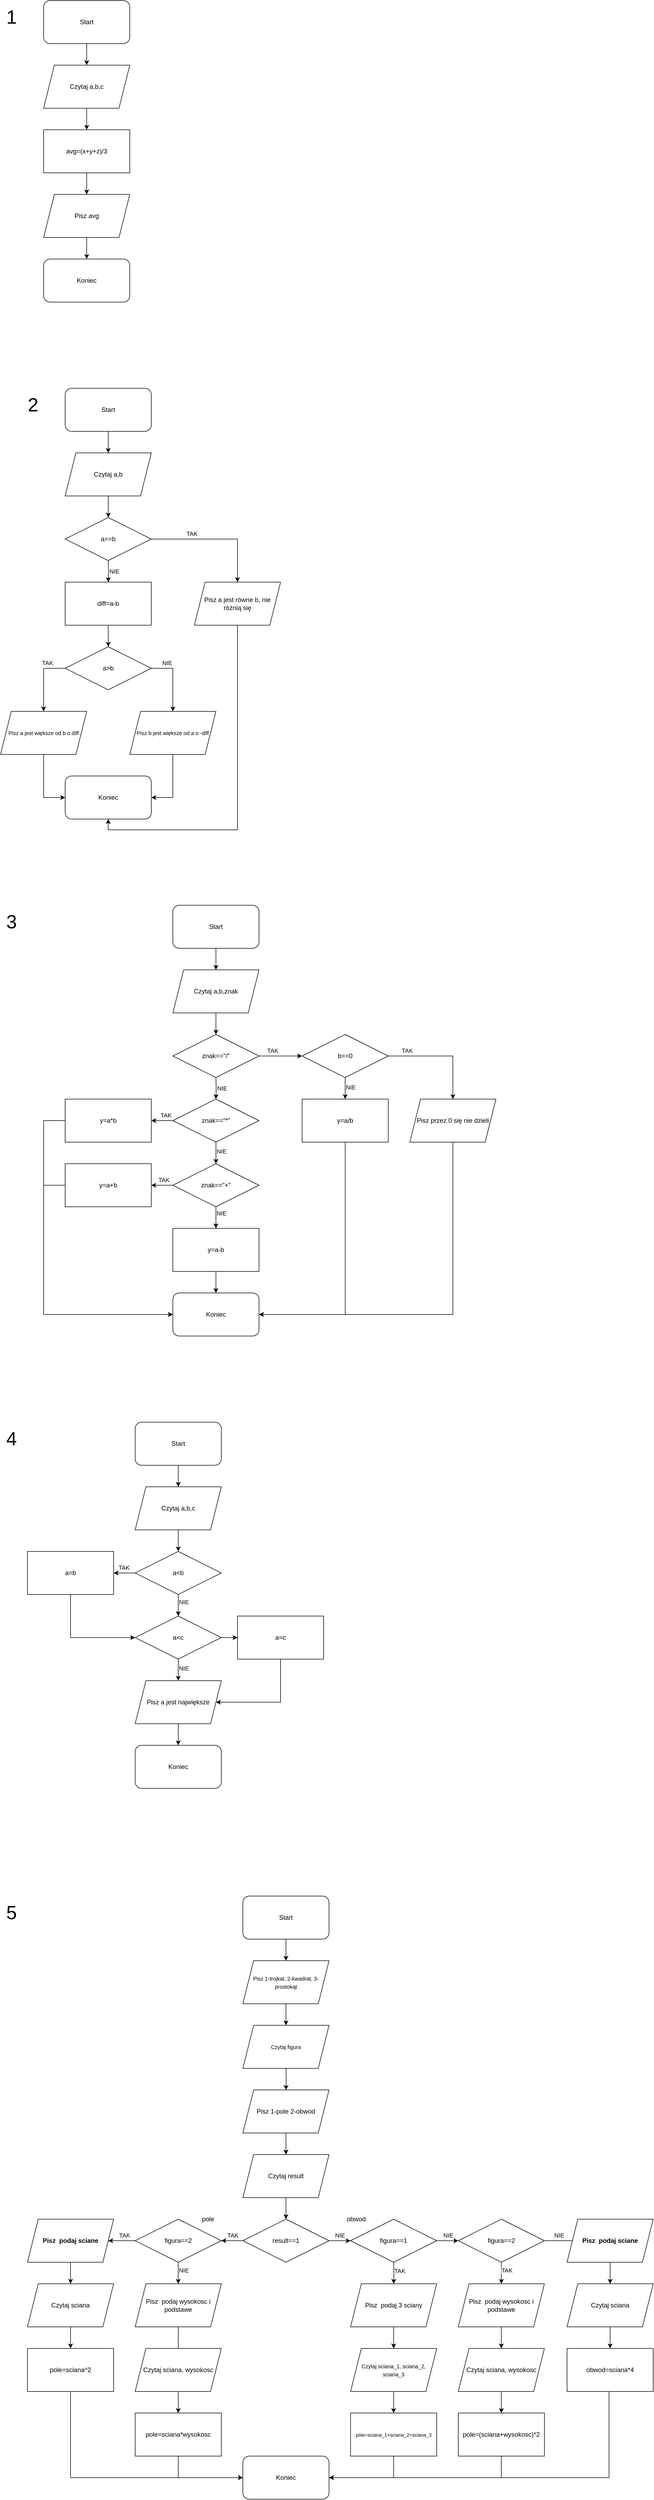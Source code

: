 <mxfile version="24.7.17">
  <diagram name="Strona-1" id="AQNAW5bhHMfmefw_THsC">
    <mxGraphModel dx="1980" dy="1810" grid="1" gridSize="10" guides="1" tooltips="1" connect="1" arrows="1" fold="1" page="1" pageScale="1" pageWidth="827" pageHeight="1169" math="0" shadow="0">
      <root>
        <mxCell id="0" />
        <mxCell id="1" parent="0" />
        <mxCell id="IeFpApgovrac_di0Dkbh-16" style="edgeStyle=orthogonalEdgeStyle;rounded=0;orthogonalLoop=1;jettySize=auto;html=1;entryX=0.5;entryY=0;entryDx=0;entryDy=0;" parent="1" source="IeFpApgovrac_di0Dkbh-9" target="IeFpApgovrac_di0Dkbh-15" edge="1">
          <mxGeometry relative="1" as="geometry" />
        </mxCell>
        <mxCell id="IeFpApgovrac_di0Dkbh-9" value="avg=(x+y+z)/3" style="rounded=0;whiteSpace=wrap;html=1;" parent="1" vertex="1">
          <mxGeometry x="80" y="240" width="160" height="80" as="geometry" />
        </mxCell>
        <mxCell id="IeFpApgovrac_di0Dkbh-13" style="edgeStyle=orthogonalEdgeStyle;rounded=0;orthogonalLoop=1;jettySize=auto;html=1;entryX=0.5;entryY=0;entryDx=0;entryDy=0;" parent="1" source="IeFpApgovrac_di0Dkbh-11" target="IeFpApgovrac_di0Dkbh-12" edge="1">
          <mxGeometry relative="1" as="geometry" />
        </mxCell>
        <mxCell id="IeFpApgovrac_di0Dkbh-11" value="Start" style="rounded=1;whiteSpace=wrap;html=1;" parent="1" vertex="1">
          <mxGeometry x="80" width="160" height="80" as="geometry" />
        </mxCell>
        <mxCell id="IeFpApgovrac_di0Dkbh-14" style="edgeStyle=orthogonalEdgeStyle;rounded=0;orthogonalLoop=1;jettySize=auto;html=1;entryX=0.5;entryY=0;entryDx=0;entryDy=0;" parent="1" source="IeFpApgovrac_di0Dkbh-12" target="IeFpApgovrac_di0Dkbh-9" edge="1">
          <mxGeometry relative="1" as="geometry" />
        </mxCell>
        <mxCell id="IeFpApgovrac_di0Dkbh-12" value="Czytaj a,b,c" style="shape=parallelogram;perimeter=parallelogramPerimeter;whiteSpace=wrap;html=1;fixedSize=1;" parent="1" vertex="1">
          <mxGeometry x="80" y="120" width="160" height="80" as="geometry" />
        </mxCell>
        <mxCell id="IeFpApgovrac_di0Dkbh-18" style="edgeStyle=orthogonalEdgeStyle;rounded=0;orthogonalLoop=1;jettySize=auto;html=1;entryX=0.5;entryY=0;entryDx=0;entryDy=0;" parent="1" source="IeFpApgovrac_di0Dkbh-15" target="IeFpApgovrac_di0Dkbh-17" edge="1">
          <mxGeometry relative="1" as="geometry" />
        </mxCell>
        <mxCell id="IeFpApgovrac_di0Dkbh-15" value="Pisz avg" style="shape=parallelogram;perimeter=parallelogramPerimeter;whiteSpace=wrap;html=1;fixedSize=1;" parent="1" vertex="1">
          <mxGeometry x="80" y="360" width="160" height="80" as="geometry" />
        </mxCell>
        <mxCell id="IeFpApgovrac_di0Dkbh-17" value="Koniec" style="rounded=1;whiteSpace=wrap;html=1;" parent="1" vertex="1">
          <mxGeometry x="80" y="480" width="160" height="80" as="geometry" />
        </mxCell>
        <mxCell id="IeFpApgovrac_di0Dkbh-19" style="edgeStyle=orthogonalEdgeStyle;rounded=0;orthogonalLoop=1;jettySize=auto;html=1;entryX=0.5;entryY=0;entryDx=0;entryDy=0;" parent="1" target="IeFpApgovrac_di0Dkbh-26" edge="1">
          <mxGeometry relative="1" as="geometry">
            <mxPoint x="200" y="1040" as="sourcePoint" />
          </mxGeometry>
        </mxCell>
        <mxCell id="IeFpApgovrac_di0Dkbh-36" value="NIE" style="edgeLabel;html=1;align=center;verticalAlign=middle;resizable=0;points=[];" parent="IeFpApgovrac_di0Dkbh-19" vertex="1" connectable="0">
          <mxGeometry x="-0.043" y="2" relative="1" as="geometry">
            <mxPoint x="8" as="offset" />
          </mxGeometry>
        </mxCell>
        <mxCell id="IeFpApgovrac_di0Dkbh-21" style="edgeStyle=orthogonalEdgeStyle;rounded=0;orthogonalLoop=1;jettySize=auto;html=1;entryX=0.5;entryY=0;entryDx=0;entryDy=0;" parent="1" source="IeFpApgovrac_di0Dkbh-22" target="IeFpApgovrac_di0Dkbh-24" edge="1">
          <mxGeometry relative="1" as="geometry" />
        </mxCell>
        <mxCell id="IeFpApgovrac_di0Dkbh-22" value="Start" style="rounded=1;whiteSpace=wrap;html=1;" parent="1" vertex="1">
          <mxGeometry x="120" y="720" width="160" height="80" as="geometry" />
        </mxCell>
        <mxCell id="IeFpApgovrac_di0Dkbh-23" style="edgeStyle=orthogonalEdgeStyle;rounded=0;orthogonalLoop=1;jettySize=auto;html=1;entryX=0.5;entryY=0;entryDx=0;entryDy=0;" parent="1" source="IeFpApgovrac_di0Dkbh-24" edge="1">
          <mxGeometry relative="1" as="geometry">
            <mxPoint x="200" y="960" as="targetPoint" />
          </mxGeometry>
        </mxCell>
        <mxCell id="IeFpApgovrac_di0Dkbh-24" value="Czytaj a,b" style="shape=parallelogram;perimeter=parallelogramPerimeter;whiteSpace=wrap;html=1;fixedSize=1;" parent="1" vertex="1">
          <mxGeometry x="120" y="840" width="160" height="80" as="geometry" />
        </mxCell>
        <mxCell id="IeFpApgovrac_di0Dkbh-39" style="edgeStyle=orthogonalEdgeStyle;rounded=0;orthogonalLoop=1;jettySize=auto;html=1;entryX=0.5;entryY=0;entryDx=0;entryDy=0;" parent="1" source="IeFpApgovrac_di0Dkbh-26" target="IeFpApgovrac_di0Dkbh-38" edge="1">
          <mxGeometry relative="1" as="geometry" />
        </mxCell>
        <mxCell id="IeFpApgovrac_di0Dkbh-26" value="diff=a-b" style="rounded=0;whiteSpace=wrap;html=1;" parent="1" vertex="1">
          <mxGeometry x="120" y="1080" width="160" height="80" as="geometry" />
        </mxCell>
        <mxCell id="IeFpApgovrac_di0Dkbh-27" value="Koniec" style="rounded=1;whiteSpace=wrap;html=1;" parent="1" vertex="1">
          <mxGeometry x="120" y="1440" width="160" height="80" as="geometry" />
        </mxCell>
        <mxCell id="IeFpApgovrac_di0Dkbh-32" style="edgeStyle=orthogonalEdgeStyle;rounded=0;orthogonalLoop=1;jettySize=auto;html=1;entryX=0.5;entryY=0;entryDx=0;entryDy=0;" parent="1" source="IeFpApgovrac_di0Dkbh-30" target="IeFpApgovrac_di0Dkbh-31" edge="1">
          <mxGeometry relative="1" as="geometry" />
        </mxCell>
        <mxCell id="IeFpApgovrac_di0Dkbh-33" value="TAK" style="edgeLabel;html=1;align=center;verticalAlign=middle;resizable=0;points=[];" parent="IeFpApgovrac_di0Dkbh-32" vertex="1" connectable="0">
          <mxGeometry x="-0.375" y="-2" relative="1" as="geometry">
            <mxPoint y="-12" as="offset" />
          </mxGeometry>
        </mxCell>
        <mxCell id="IeFpApgovrac_di0Dkbh-30" value="a==b" style="rhombus;whiteSpace=wrap;html=1;" parent="1" vertex="1">
          <mxGeometry x="120" y="960" width="160" height="80" as="geometry" />
        </mxCell>
        <mxCell id="IeFpApgovrac_di0Dkbh-73" style="edgeStyle=orthogonalEdgeStyle;rounded=0;orthogonalLoop=1;jettySize=auto;html=1;entryX=0.5;entryY=1;entryDx=0;entryDy=0;" parent="1" source="IeFpApgovrac_di0Dkbh-31" target="IeFpApgovrac_di0Dkbh-27" edge="1">
          <mxGeometry relative="1" as="geometry">
            <Array as="points">
              <mxPoint x="440" y="1540" />
              <mxPoint x="200" y="1540" />
            </Array>
          </mxGeometry>
        </mxCell>
        <mxCell id="IeFpApgovrac_di0Dkbh-31" value="Pisz a jest równe b, nie różnią się" style="shape=parallelogram;perimeter=parallelogramPerimeter;whiteSpace=wrap;html=1;fixedSize=1;" parent="1" vertex="1">
          <mxGeometry x="360" y="1080" width="160" height="80" as="geometry" />
        </mxCell>
        <mxCell id="IeFpApgovrac_di0Dkbh-42" style="edgeStyle=orthogonalEdgeStyle;rounded=0;orthogonalLoop=1;jettySize=auto;html=1;entryX=0.5;entryY=0;entryDx=0;entryDy=0;" parent="1" source="IeFpApgovrac_di0Dkbh-38" target="IeFpApgovrac_di0Dkbh-40" edge="1">
          <mxGeometry relative="1" as="geometry">
            <Array as="points">
              <mxPoint x="80" y="1240" />
            </Array>
          </mxGeometry>
        </mxCell>
        <mxCell id="IeFpApgovrac_di0Dkbh-44" value="TAK" style="edgeLabel;html=1;align=center;verticalAlign=middle;resizable=0;points=[];" parent="IeFpApgovrac_di0Dkbh-42" vertex="1" connectable="0">
          <mxGeometry x="-0.436" y="4" relative="1" as="geometry">
            <mxPoint x="1" y="-14" as="offset" />
          </mxGeometry>
        </mxCell>
        <mxCell id="IeFpApgovrac_di0Dkbh-43" style="edgeStyle=orthogonalEdgeStyle;rounded=0;orthogonalLoop=1;jettySize=auto;html=1;entryX=0.5;entryY=0;entryDx=0;entryDy=0;" parent="1" source="IeFpApgovrac_di0Dkbh-38" target="IeFpApgovrac_di0Dkbh-41" edge="1">
          <mxGeometry relative="1" as="geometry">
            <Array as="points">
              <mxPoint x="320" y="1240" />
            </Array>
          </mxGeometry>
        </mxCell>
        <mxCell id="IeFpApgovrac_di0Dkbh-45" value="NIE" style="edgeLabel;html=1;align=center;verticalAlign=middle;resizable=0;points=[];" parent="IeFpApgovrac_di0Dkbh-43" vertex="1" connectable="0">
          <mxGeometry x="-0.797" relative="1" as="geometry">
            <mxPoint x="17" y="-10" as="offset" />
          </mxGeometry>
        </mxCell>
        <mxCell id="IeFpApgovrac_di0Dkbh-38" value="a&amp;gt;b" style="rhombus;whiteSpace=wrap;html=1;" parent="1" vertex="1">
          <mxGeometry x="120" y="1200" width="160" height="80" as="geometry" />
        </mxCell>
        <mxCell id="IeFpApgovrac_di0Dkbh-46" style="edgeStyle=orthogonalEdgeStyle;rounded=0;orthogonalLoop=1;jettySize=auto;html=1;entryX=0;entryY=0.5;entryDx=0;entryDy=0;" parent="1" source="IeFpApgovrac_di0Dkbh-40" target="IeFpApgovrac_di0Dkbh-27" edge="1">
          <mxGeometry relative="1" as="geometry" />
        </mxCell>
        <mxCell id="IeFpApgovrac_di0Dkbh-40" value="&lt;p style=&quot;line-height: 120%; font-size: 10px;&quot;&gt;Pisz a jest większe&lt;span style=&quot;background-color: initial;&quot;&gt;&amp;nbsp;od b o diff&lt;/span&gt;&lt;/p&gt;" style="shape=parallelogram;perimeter=parallelogramPerimeter;whiteSpace=wrap;html=1;fixedSize=1;" parent="1" vertex="1">
          <mxGeometry y="1320" width="160" height="80" as="geometry" />
        </mxCell>
        <mxCell id="IeFpApgovrac_di0Dkbh-47" style="edgeStyle=orthogonalEdgeStyle;rounded=0;orthogonalLoop=1;jettySize=auto;html=1;entryX=1;entryY=0.5;entryDx=0;entryDy=0;" parent="1" source="IeFpApgovrac_di0Dkbh-41" target="IeFpApgovrac_di0Dkbh-27" edge="1">
          <mxGeometry relative="1" as="geometry" />
        </mxCell>
        <mxCell id="IeFpApgovrac_di0Dkbh-41" value="&lt;font style=&quot;font-size: 10px;&quot;&gt;Pisz b jest większe&lt;span style=&quot;background-color: initial;&quot;&gt;&amp;nbsp;od a o -diff&lt;/span&gt;&lt;/font&gt;" style="shape=parallelogram;perimeter=parallelogramPerimeter;whiteSpace=wrap;html=1;fixedSize=1;" parent="1" vertex="1">
          <mxGeometry x="240" y="1320" width="160" height="80" as="geometry" />
        </mxCell>
        <mxCell id="IeFpApgovrac_di0Dkbh-48" value="&lt;font style=&quot;font-size: 35px;&quot;&gt;1&lt;/font&gt;" style="text;html=1;align=center;verticalAlign=middle;resizable=0;points=[];autosize=1;strokeColor=none;fillColor=none;" parent="1" vertex="1">
          <mxGeometry width="40" height="60" as="geometry" />
        </mxCell>
        <mxCell id="IeFpApgovrac_di0Dkbh-49" value="&lt;font style=&quot;font-size: 35px;&quot;&gt;2&lt;/font&gt;" style="text;html=1;align=center;verticalAlign=middle;resizable=0;points=[];autosize=1;strokeColor=none;fillColor=none;" parent="1" vertex="1">
          <mxGeometry x="40" y="720" width="40" height="60" as="geometry" />
        </mxCell>
        <mxCell id="IeFpApgovrac_di0Dkbh-50" style="edgeStyle=orthogonalEdgeStyle;rounded=0;orthogonalLoop=1;jettySize=auto;html=1;entryX=0.5;entryY=0;entryDx=0;entryDy=0;" parent="1" edge="1">
          <mxGeometry relative="1" as="geometry">
            <mxPoint x="400" y="2000" as="sourcePoint" />
            <mxPoint x="400" y="2040" as="targetPoint" />
          </mxGeometry>
        </mxCell>
        <mxCell id="IeFpApgovrac_di0Dkbh-51" value="NIE" style="edgeLabel;html=1;align=center;verticalAlign=middle;resizable=0;points=[];" parent="IeFpApgovrac_di0Dkbh-50" vertex="1" connectable="0">
          <mxGeometry x="-0.043" y="2" relative="1" as="geometry">
            <mxPoint x="8" as="offset" />
          </mxGeometry>
        </mxCell>
        <mxCell id="IeFpApgovrac_di0Dkbh-52" style="edgeStyle=orthogonalEdgeStyle;rounded=0;orthogonalLoop=1;jettySize=auto;html=1;entryX=0.5;entryY=0;entryDx=0;entryDy=0;" parent="1" source="IeFpApgovrac_di0Dkbh-53" target="IeFpApgovrac_di0Dkbh-55" edge="1">
          <mxGeometry relative="1" as="geometry" />
        </mxCell>
        <mxCell id="IeFpApgovrac_di0Dkbh-53" value="Start" style="rounded=1;whiteSpace=wrap;html=1;" parent="1" vertex="1">
          <mxGeometry x="320" y="1680" width="160" height="80" as="geometry" />
        </mxCell>
        <mxCell id="IeFpApgovrac_di0Dkbh-54" style="edgeStyle=orthogonalEdgeStyle;rounded=0;orthogonalLoop=1;jettySize=auto;html=1;entryX=0.5;entryY=0;entryDx=0;entryDy=0;" parent="1" source="IeFpApgovrac_di0Dkbh-55" edge="1">
          <mxGeometry relative="1" as="geometry">
            <mxPoint x="400" y="1920" as="targetPoint" />
          </mxGeometry>
        </mxCell>
        <mxCell id="IeFpApgovrac_di0Dkbh-55" value="Czytaj a,b,znak" style="shape=parallelogram;perimeter=parallelogramPerimeter;whiteSpace=wrap;html=1;fixedSize=1;" parent="1" vertex="1">
          <mxGeometry x="320" y="1800" width="160" height="80" as="geometry" />
        </mxCell>
        <mxCell id="IeFpApgovrac_di0Dkbh-59" style="edgeStyle=orthogonalEdgeStyle;rounded=0;orthogonalLoop=1;jettySize=auto;html=1;entryX=0;entryY=0.5;entryDx=0;entryDy=0;" parent="1" source="IeFpApgovrac_di0Dkbh-61" target="IeFpApgovrac_di0Dkbh-62" edge="1">
          <mxGeometry relative="1" as="geometry">
            <Array as="points">
              <mxPoint x="530" y="1960" />
              <mxPoint x="530" y="1960" />
            </Array>
          </mxGeometry>
        </mxCell>
        <mxCell id="IeFpApgovrac_di0Dkbh-60" value="TAK" style="edgeLabel;html=1;align=center;verticalAlign=middle;resizable=0;points=[];" parent="IeFpApgovrac_di0Dkbh-59" vertex="1" connectable="0">
          <mxGeometry x="-0.375" y="-2" relative="1" as="geometry">
            <mxPoint y="-12" as="offset" />
          </mxGeometry>
        </mxCell>
        <mxCell id="IeFpApgovrac_di0Dkbh-61" value="znak==&quot;/&quot;" style="rhombus;whiteSpace=wrap;html=1;" parent="1" vertex="1">
          <mxGeometry x="320" y="1920" width="160" height="80" as="geometry" />
        </mxCell>
        <mxCell id="IeFpApgovrac_di0Dkbh-75" style="edgeStyle=orthogonalEdgeStyle;rounded=0;orthogonalLoop=1;jettySize=auto;html=1;entryX=0.5;entryY=0;entryDx=0;entryDy=0;" parent="1" source="IeFpApgovrac_di0Dkbh-62" target="IeFpApgovrac_di0Dkbh-74" edge="1">
          <mxGeometry relative="1" as="geometry" />
        </mxCell>
        <mxCell id="IeFpApgovrac_di0Dkbh-76" value="NIE" style="edgeLabel;html=1;align=center;verticalAlign=middle;resizable=0;points=[];" parent="IeFpApgovrac_di0Dkbh-75" vertex="1" connectable="0">
          <mxGeometry x="-0.104" y="1" relative="1" as="geometry">
            <mxPoint x="9" as="offset" />
          </mxGeometry>
        </mxCell>
        <mxCell id="IeFpApgovrac_di0Dkbh-78" style="edgeStyle=orthogonalEdgeStyle;rounded=0;orthogonalLoop=1;jettySize=auto;html=1;entryX=0.5;entryY=0;entryDx=0;entryDy=0;" parent="1" source="IeFpApgovrac_di0Dkbh-62" target="IeFpApgovrac_di0Dkbh-77" edge="1">
          <mxGeometry relative="1" as="geometry" />
        </mxCell>
        <mxCell id="IeFpApgovrac_di0Dkbh-79" value="TAK" style="edgeLabel;html=1;align=center;verticalAlign=middle;resizable=0;points=[];" parent="IeFpApgovrac_di0Dkbh-78" vertex="1" connectable="0">
          <mxGeometry x="-0.649" relative="1" as="geometry">
            <mxPoint y="-10" as="offset" />
          </mxGeometry>
        </mxCell>
        <mxCell id="IeFpApgovrac_di0Dkbh-62" value="b==0" style="rhombus;whiteSpace=wrap;html=1;" parent="1" vertex="1">
          <mxGeometry x="560" y="1920" width="160" height="80" as="geometry" />
        </mxCell>
        <mxCell id="IeFpApgovrac_di0Dkbh-72" value="&lt;font style=&quot;font-size: 35px;&quot;&gt;3&lt;/font&gt;" style="text;html=1;align=center;verticalAlign=middle;resizable=0;points=[];autosize=1;strokeColor=none;fillColor=none;" parent="1" vertex="1">
          <mxGeometry y="1680" width="40" height="60" as="geometry" />
        </mxCell>
        <mxCell id="IeFpApgovrac_di0Dkbh-97" style="edgeStyle=orthogonalEdgeStyle;rounded=0;orthogonalLoop=1;jettySize=auto;html=1;entryX=1;entryY=0.5;entryDx=0;entryDy=0;" parent="1" source="IeFpApgovrac_di0Dkbh-74" target="IeFpApgovrac_di0Dkbh-95" edge="1">
          <mxGeometry relative="1" as="geometry">
            <Array as="points">
              <mxPoint x="640" y="2440" />
            </Array>
          </mxGeometry>
        </mxCell>
        <mxCell id="IeFpApgovrac_di0Dkbh-74" value="y=a/b" style="rounded=0;whiteSpace=wrap;html=1;" parent="1" vertex="1">
          <mxGeometry x="560" y="2040" width="160" height="80" as="geometry" />
        </mxCell>
        <mxCell id="IeFpApgovrac_di0Dkbh-98" style="edgeStyle=orthogonalEdgeStyle;rounded=0;orthogonalLoop=1;jettySize=auto;html=1;entryX=1;entryY=0.5;entryDx=0;entryDy=0;" parent="1" source="IeFpApgovrac_di0Dkbh-77" target="IeFpApgovrac_di0Dkbh-95" edge="1">
          <mxGeometry relative="1" as="geometry">
            <Array as="points">
              <mxPoint x="840" y="2440" />
            </Array>
          </mxGeometry>
        </mxCell>
        <mxCell id="IeFpApgovrac_di0Dkbh-77" value="Pisz przez 0 się nie dzieli" style="shape=parallelogram;perimeter=parallelogramPerimeter;whiteSpace=wrap;html=1;fixedSize=1;" parent="1" vertex="1">
          <mxGeometry x="760" y="2040" width="160" height="80" as="geometry" />
        </mxCell>
        <mxCell id="IeFpApgovrac_di0Dkbh-84" style="edgeStyle=orthogonalEdgeStyle;rounded=0;orthogonalLoop=1;jettySize=auto;html=1;entryX=1;entryY=0.5;entryDx=0;entryDy=0;" parent="1" source="IeFpApgovrac_di0Dkbh-82" target="IeFpApgovrac_di0Dkbh-83" edge="1">
          <mxGeometry relative="1" as="geometry" />
        </mxCell>
        <mxCell id="IeFpApgovrac_di0Dkbh-85" value="TAK" style="edgeLabel;html=1;align=center;verticalAlign=middle;resizable=0;points=[];" parent="IeFpApgovrac_di0Dkbh-84" vertex="1" connectable="0">
          <mxGeometry x="-0.35" y="-1" relative="1" as="geometry">
            <mxPoint y="-9" as="offset" />
          </mxGeometry>
        </mxCell>
        <mxCell id="IeFpApgovrac_di0Dkbh-89" style="edgeStyle=orthogonalEdgeStyle;rounded=0;orthogonalLoop=1;jettySize=auto;html=1;entryX=0.5;entryY=0;entryDx=0;entryDy=0;" parent="1" source="IeFpApgovrac_di0Dkbh-82" target="IeFpApgovrac_di0Dkbh-86" edge="1">
          <mxGeometry relative="1" as="geometry" />
        </mxCell>
        <mxCell id="IeFpApgovrac_di0Dkbh-90" value="NIE" style="edgeLabel;html=1;align=center;verticalAlign=middle;resizable=0;points=[];" parent="IeFpApgovrac_di0Dkbh-89" vertex="1" connectable="0">
          <mxGeometry x="-0.183" relative="1" as="geometry">
            <mxPoint x="10" as="offset" />
          </mxGeometry>
        </mxCell>
        <mxCell id="IeFpApgovrac_di0Dkbh-82" value="znak==&quot;*&quot;" style="rhombus;whiteSpace=wrap;html=1;" parent="1" vertex="1">
          <mxGeometry x="320" y="2040" width="160" height="80" as="geometry" />
        </mxCell>
        <mxCell id="IeFpApgovrac_di0Dkbh-99" style="edgeStyle=orthogonalEdgeStyle;rounded=0;orthogonalLoop=1;jettySize=auto;html=1;entryX=0;entryY=0.5;entryDx=0;entryDy=0;" parent="1" source="IeFpApgovrac_di0Dkbh-83" target="IeFpApgovrac_di0Dkbh-95" edge="1">
          <mxGeometry relative="1" as="geometry">
            <Array as="points">
              <mxPoint x="80" y="2080" />
              <mxPoint x="80" y="2440" />
            </Array>
          </mxGeometry>
        </mxCell>
        <mxCell id="IeFpApgovrac_di0Dkbh-83" value="y=a*b" style="rounded=0;whiteSpace=wrap;html=1;" parent="1" vertex="1">
          <mxGeometry x="120" y="2040" width="160" height="80" as="geometry" />
        </mxCell>
        <mxCell id="IeFpApgovrac_di0Dkbh-88" style="edgeStyle=orthogonalEdgeStyle;rounded=0;orthogonalLoop=1;jettySize=auto;html=1;entryX=1;entryY=0.5;entryDx=0;entryDy=0;" parent="1" source="IeFpApgovrac_di0Dkbh-86" target="IeFpApgovrac_di0Dkbh-87" edge="1">
          <mxGeometry relative="1" as="geometry" />
        </mxCell>
        <mxCell id="IeFpApgovrac_di0Dkbh-91" value="TAK" style="edgeLabel;html=1;align=center;verticalAlign=middle;resizable=0;points=[];" parent="IeFpApgovrac_di0Dkbh-88" vertex="1" connectable="0">
          <mxGeometry x="-0.15" relative="1" as="geometry">
            <mxPoint y="-10" as="offset" />
          </mxGeometry>
        </mxCell>
        <mxCell id="IeFpApgovrac_di0Dkbh-93" style="edgeStyle=orthogonalEdgeStyle;rounded=0;orthogonalLoop=1;jettySize=auto;html=1;entryX=0.5;entryY=0;entryDx=0;entryDy=0;" parent="1" source="IeFpApgovrac_di0Dkbh-86" target="IeFpApgovrac_di0Dkbh-92" edge="1">
          <mxGeometry relative="1" as="geometry" />
        </mxCell>
        <mxCell id="IeFpApgovrac_di0Dkbh-94" value="NIE" style="edgeLabel;html=1;align=center;verticalAlign=middle;resizable=0;points=[];" parent="IeFpApgovrac_di0Dkbh-93" vertex="1" connectable="0">
          <mxGeometry x="-0.425" y="2" relative="1" as="geometry">
            <mxPoint x="8" as="offset" />
          </mxGeometry>
        </mxCell>
        <mxCell id="IeFpApgovrac_di0Dkbh-86" value="znak==&quot;+&quot;" style="rhombus;whiteSpace=wrap;html=1;" parent="1" vertex="1">
          <mxGeometry x="320" y="2160" width="160" height="80" as="geometry" />
        </mxCell>
        <mxCell id="IeFpApgovrac_di0Dkbh-100" style="edgeStyle=orthogonalEdgeStyle;rounded=0;orthogonalLoop=1;jettySize=auto;html=1;entryX=0;entryY=0.5;entryDx=0;entryDy=0;" parent="1" source="IeFpApgovrac_di0Dkbh-87" target="IeFpApgovrac_di0Dkbh-95" edge="1">
          <mxGeometry relative="1" as="geometry">
            <Array as="points">
              <mxPoint x="80" y="2200" />
              <mxPoint x="80" y="2440" />
            </Array>
          </mxGeometry>
        </mxCell>
        <mxCell id="IeFpApgovrac_di0Dkbh-87" value="y=a+b" style="rounded=0;whiteSpace=wrap;html=1;" parent="1" vertex="1">
          <mxGeometry x="120" y="2160" width="160" height="80" as="geometry" />
        </mxCell>
        <mxCell id="IeFpApgovrac_di0Dkbh-96" style="edgeStyle=orthogonalEdgeStyle;rounded=0;orthogonalLoop=1;jettySize=auto;html=1;entryX=0.5;entryY=0;entryDx=0;entryDy=0;" parent="1" source="IeFpApgovrac_di0Dkbh-92" target="IeFpApgovrac_di0Dkbh-95" edge="1">
          <mxGeometry relative="1" as="geometry" />
        </mxCell>
        <mxCell id="IeFpApgovrac_di0Dkbh-92" value="y=a-b" style="rounded=0;whiteSpace=wrap;html=1;" parent="1" vertex="1">
          <mxGeometry x="320" y="2280" width="160" height="80" as="geometry" />
        </mxCell>
        <mxCell id="IeFpApgovrac_di0Dkbh-95" value="Koniec" style="rounded=1;whiteSpace=wrap;html=1;" parent="1" vertex="1">
          <mxGeometry x="320" y="2400" width="160" height="80" as="geometry" />
        </mxCell>
        <mxCell id="uAbcX0RAFvLa20xIPd6z-4" style="edgeStyle=orthogonalEdgeStyle;rounded=0;orthogonalLoop=1;jettySize=auto;html=1;entryX=0.5;entryY=0;entryDx=0;entryDy=0;" edge="1" parent="1" source="uAbcX0RAFvLa20xIPd6z-5" target="uAbcX0RAFvLa20xIPd6z-7">
          <mxGeometry relative="1" as="geometry" />
        </mxCell>
        <mxCell id="uAbcX0RAFvLa20xIPd6z-5" value="Start" style="rounded=1;whiteSpace=wrap;html=1;" vertex="1" parent="1">
          <mxGeometry x="250" y="2640" width="160" height="80" as="geometry" />
        </mxCell>
        <mxCell id="uAbcX0RAFvLa20xIPd6z-6" style="edgeStyle=orthogonalEdgeStyle;rounded=0;orthogonalLoop=1;jettySize=auto;html=1;entryX=0.5;entryY=0;entryDx=0;entryDy=0;" edge="1" parent="1" source="uAbcX0RAFvLa20xIPd6z-7">
          <mxGeometry relative="1" as="geometry">
            <mxPoint x="330" y="2880" as="targetPoint" />
          </mxGeometry>
        </mxCell>
        <mxCell id="uAbcX0RAFvLa20xIPd6z-7" value="Czytaj a,b,c" style="shape=parallelogram;perimeter=parallelogramPerimeter;whiteSpace=wrap;html=1;fixedSize=1;" vertex="1" parent="1">
          <mxGeometry x="250" y="2760" width="160" height="80" as="geometry" />
        </mxCell>
        <mxCell id="uAbcX0RAFvLa20xIPd6z-41" style="edgeStyle=orthogonalEdgeStyle;rounded=0;orthogonalLoop=1;jettySize=auto;html=1;" edge="1" parent="1" source="uAbcX0RAFvLa20xIPd6z-10" target="uAbcX0RAFvLa20xIPd6z-38">
          <mxGeometry relative="1" as="geometry">
            <Array as="points">
              <mxPoint x="170" y="2920" />
            </Array>
          </mxGeometry>
        </mxCell>
        <mxCell id="uAbcX0RAFvLa20xIPd6z-42" value="TAK" style="edgeLabel;html=1;align=center;verticalAlign=middle;resizable=0;points=[];" vertex="1" connectable="0" parent="uAbcX0RAFvLa20xIPd6z-41">
          <mxGeometry x="0.042" y="-2" relative="1" as="geometry">
            <mxPoint y="-8" as="offset" />
          </mxGeometry>
        </mxCell>
        <mxCell id="uAbcX0RAFvLa20xIPd6z-43" style="edgeStyle=orthogonalEdgeStyle;rounded=0;orthogonalLoop=1;jettySize=auto;html=1;entryX=0.5;entryY=0;entryDx=0;entryDy=0;" edge="1" parent="1" source="uAbcX0RAFvLa20xIPd6z-10" target="uAbcX0RAFvLa20xIPd6z-25">
          <mxGeometry relative="1" as="geometry" />
        </mxCell>
        <mxCell id="uAbcX0RAFvLa20xIPd6z-44" value="NIE" style="edgeLabel;html=1;align=center;verticalAlign=middle;resizable=0;points=[];" vertex="1" connectable="0" parent="uAbcX0RAFvLa20xIPd6z-43">
          <mxGeometry x="-0.294" relative="1" as="geometry">
            <mxPoint x="10" as="offset" />
          </mxGeometry>
        </mxCell>
        <mxCell id="uAbcX0RAFvLa20xIPd6z-10" value="a&amp;lt;b" style="rhombus;whiteSpace=wrap;html=1;" vertex="1" parent="1">
          <mxGeometry x="250" y="2880" width="160" height="80" as="geometry" />
        </mxCell>
        <mxCell id="uAbcX0RAFvLa20xIPd6z-16" value="&lt;font style=&quot;font-size: 35px;&quot;&gt;4&lt;/font&gt;" style="text;html=1;align=center;verticalAlign=middle;resizable=0;points=[];autosize=1;strokeColor=none;fillColor=none;" vertex="1" parent="1">
          <mxGeometry y="2640" width="40" height="60" as="geometry" />
        </mxCell>
        <mxCell id="uAbcX0RAFvLa20xIPd6z-23" style="edgeStyle=orthogonalEdgeStyle;rounded=0;orthogonalLoop=1;jettySize=auto;html=1;entryX=0.5;entryY=0;entryDx=0;entryDy=0;" edge="1" parent="1" source="uAbcX0RAFvLa20xIPd6z-25">
          <mxGeometry relative="1" as="geometry">
            <mxPoint x="330" y="3120" as="targetPoint" />
          </mxGeometry>
        </mxCell>
        <mxCell id="uAbcX0RAFvLa20xIPd6z-24" value="NIE" style="edgeLabel;html=1;align=center;verticalAlign=middle;resizable=0;points=[];" vertex="1" connectable="0" parent="uAbcX0RAFvLa20xIPd6z-23">
          <mxGeometry x="-0.183" relative="1" as="geometry">
            <mxPoint x="10" as="offset" />
          </mxGeometry>
        </mxCell>
        <mxCell id="uAbcX0RAFvLa20xIPd6z-48" style="edgeStyle=orthogonalEdgeStyle;rounded=0;orthogonalLoop=1;jettySize=auto;html=1;" edge="1" parent="1" source="uAbcX0RAFvLa20xIPd6z-25" target="uAbcX0RAFvLa20xIPd6z-47">
          <mxGeometry relative="1" as="geometry" />
        </mxCell>
        <mxCell id="uAbcX0RAFvLa20xIPd6z-25" value="a&amp;lt;c" style="rhombus;whiteSpace=wrap;html=1;" vertex="1" parent="1">
          <mxGeometry x="250" y="3000" width="160" height="80" as="geometry" />
        </mxCell>
        <mxCell id="uAbcX0RAFvLa20xIPd6z-37" value="Koniec" style="rounded=1;whiteSpace=wrap;html=1;" vertex="1" parent="1">
          <mxGeometry x="250" y="3240" width="160" height="80" as="geometry" />
        </mxCell>
        <mxCell id="uAbcX0RAFvLa20xIPd6z-46" style="edgeStyle=orthogonalEdgeStyle;rounded=0;orthogonalLoop=1;jettySize=auto;html=1;entryX=0;entryY=0.5;entryDx=0;entryDy=0;" edge="1" parent="1" source="uAbcX0RAFvLa20xIPd6z-38" target="uAbcX0RAFvLa20xIPd6z-25">
          <mxGeometry relative="1" as="geometry">
            <Array as="points">
              <mxPoint x="130" y="3040" />
            </Array>
          </mxGeometry>
        </mxCell>
        <mxCell id="uAbcX0RAFvLa20xIPd6z-38" value="a=b" style="rounded=0;whiteSpace=wrap;html=1;" vertex="1" parent="1">
          <mxGeometry x="50" y="2880" width="160" height="80" as="geometry" />
        </mxCell>
        <mxCell id="uAbcX0RAFvLa20xIPd6z-51" style="edgeStyle=orthogonalEdgeStyle;rounded=0;orthogonalLoop=1;jettySize=auto;html=1;entryX=1;entryY=0.5;entryDx=0;entryDy=0;" edge="1" parent="1" source="uAbcX0RAFvLa20xIPd6z-47" target="uAbcX0RAFvLa20xIPd6z-49">
          <mxGeometry relative="1" as="geometry">
            <Array as="points">
              <mxPoint x="520" y="3160" />
            </Array>
          </mxGeometry>
        </mxCell>
        <mxCell id="uAbcX0RAFvLa20xIPd6z-47" value="a=c" style="rounded=0;whiteSpace=wrap;html=1;" vertex="1" parent="1">
          <mxGeometry x="440" y="3000" width="160" height="80" as="geometry" />
        </mxCell>
        <mxCell id="uAbcX0RAFvLa20xIPd6z-50" style="edgeStyle=orthogonalEdgeStyle;rounded=0;orthogonalLoop=1;jettySize=auto;html=1;entryX=0.5;entryY=0;entryDx=0;entryDy=0;" edge="1" parent="1" source="uAbcX0RAFvLa20xIPd6z-49" target="uAbcX0RAFvLa20xIPd6z-37">
          <mxGeometry relative="1" as="geometry" />
        </mxCell>
        <mxCell id="uAbcX0RAFvLa20xIPd6z-49" value="Pisz a jest największe" style="shape=parallelogram;perimeter=parallelogramPerimeter;whiteSpace=wrap;html=1;fixedSize=1;" vertex="1" parent="1">
          <mxGeometry x="250" y="3120" width="160" height="80" as="geometry" />
        </mxCell>
        <mxCell id="uAbcX0RAFvLa20xIPd6z-52" style="edgeStyle=orthogonalEdgeStyle;rounded=0;orthogonalLoop=1;jettySize=auto;html=1;entryX=0.5;entryY=0;entryDx=0;entryDy=0;" edge="1" parent="1" source="uAbcX0RAFvLa20xIPd6z-53" target="uAbcX0RAFvLa20xIPd6z-55">
          <mxGeometry relative="1" as="geometry" />
        </mxCell>
        <mxCell id="uAbcX0RAFvLa20xIPd6z-53" value="Start" style="rounded=1;whiteSpace=wrap;html=1;" vertex="1" parent="1">
          <mxGeometry x="450" y="3520" width="160" height="80" as="geometry" />
        </mxCell>
        <mxCell id="uAbcX0RAFvLa20xIPd6z-54" style="edgeStyle=orthogonalEdgeStyle;rounded=0;orthogonalLoop=1;jettySize=auto;html=1;entryX=0.5;entryY=0;entryDx=0;entryDy=0;" edge="1" parent="1" source="uAbcX0RAFvLa20xIPd6z-55">
          <mxGeometry relative="1" as="geometry">
            <mxPoint x="530" y="3760" as="targetPoint" />
          </mxGeometry>
        </mxCell>
        <mxCell id="uAbcX0RAFvLa20xIPd6z-55" value="&lt;font style=&quot;font-size: 10px;&quot;&gt;Pisz 1-trojkat, 2-kwadrat, 3-prostokąt&lt;br&gt;&lt;/font&gt;" style="shape=parallelogram;perimeter=parallelogramPerimeter;whiteSpace=wrap;html=1;fixedSize=1;" vertex="1" parent="1">
          <mxGeometry x="450" y="3640" width="160" height="80" as="geometry" />
        </mxCell>
        <mxCell id="uAbcX0RAFvLa20xIPd6z-61" value="&lt;font style=&quot;font-size: 35px;&quot;&gt;5&lt;/font&gt;" style="text;html=1;align=center;verticalAlign=middle;resizable=0;points=[];autosize=1;strokeColor=none;fillColor=none;" vertex="1" parent="1">
          <mxGeometry y="3520" width="40" height="60" as="geometry" />
        </mxCell>
        <mxCell id="uAbcX0RAFvLa20xIPd6z-66" value="Koniec" style="rounded=1;whiteSpace=wrap;html=1;" vertex="1" parent="1">
          <mxGeometry x="450" y="4560" width="160" height="80" as="geometry" />
        </mxCell>
        <mxCell id="uAbcX0RAFvLa20xIPd6z-73" value="&lt;font style=&quot;font-size: 10px;&quot;&gt;Czytaj figura&lt;/font&gt;" style="shape=parallelogram;perimeter=parallelogramPerimeter;whiteSpace=wrap;html=1;fixedSize=1;" vertex="1" parent="1">
          <mxGeometry x="450" y="3760" width="160" height="80" as="geometry" />
        </mxCell>
        <mxCell id="uAbcX0RAFvLa20xIPd6z-74" style="edgeStyle=orthogonalEdgeStyle;rounded=0;orthogonalLoop=1;jettySize=auto;html=1;entryX=0.5;entryY=0;entryDx=0;entryDy=0;" edge="1" parent="1" target="uAbcX0RAFvLa20xIPd6z-76">
          <mxGeometry relative="1" as="geometry">
            <mxPoint x="530" y="3840" as="sourcePoint" />
          </mxGeometry>
        </mxCell>
        <mxCell id="uAbcX0RAFvLa20xIPd6z-75" style="edgeStyle=orthogonalEdgeStyle;rounded=0;orthogonalLoop=1;jettySize=auto;html=1;entryX=0.5;entryY=0;entryDx=0;entryDy=0;" edge="1" parent="1" source="uAbcX0RAFvLa20xIPd6z-76">
          <mxGeometry relative="1" as="geometry">
            <mxPoint x="530" y="4000" as="targetPoint" />
          </mxGeometry>
        </mxCell>
        <mxCell id="uAbcX0RAFvLa20xIPd6z-76" value="Pisz 1-pole 2-obwod" style="shape=parallelogram;perimeter=parallelogramPerimeter;whiteSpace=wrap;html=1;fixedSize=1;" vertex="1" parent="1">
          <mxGeometry x="450" y="3880" width="160" height="80" as="geometry" />
        </mxCell>
        <mxCell id="uAbcX0RAFvLa20xIPd6z-79" style="edgeStyle=orthogonalEdgeStyle;rounded=0;orthogonalLoop=1;jettySize=auto;html=1;entryX=0.5;entryY=0;entryDx=0;entryDy=0;" edge="1" parent="1" source="uAbcX0RAFvLa20xIPd6z-77" target="uAbcX0RAFvLa20xIPd6z-78">
          <mxGeometry relative="1" as="geometry" />
        </mxCell>
        <mxCell id="uAbcX0RAFvLa20xIPd6z-77" value="Czytaj result" style="shape=parallelogram;perimeter=parallelogramPerimeter;whiteSpace=wrap;html=1;fixedSize=1;" vertex="1" parent="1">
          <mxGeometry x="450" y="4000" width="160" height="80" as="geometry" />
        </mxCell>
        <mxCell id="uAbcX0RAFvLa20xIPd6z-81" style="edgeStyle=orthogonalEdgeStyle;rounded=0;orthogonalLoop=1;jettySize=auto;html=1;entryX=1;entryY=0.5;entryDx=0;entryDy=0;" edge="1" parent="1" source="uAbcX0RAFvLa20xIPd6z-78" target="uAbcX0RAFvLa20xIPd6z-80">
          <mxGeometry relative="1" as="geometry" />
        </mxCell>
        <mxCell id="uAbcX0RAFvLa20xIPd6z-86" value="TAK" style="edgeLabel;html=1;align=center;verticalAlign=middle;resizable=0;points=[];" vertex="1" connectable="0" parent="uAbcX0RAFvLa20xIPd6z-81">
          <mxGeometry x="-0.021" y="-1" relative="1" as="geometry">
            <mxPoint y="-9" as="offset" />
          </mxGeometry>
        </mxCell>
        <mxCell id="uAbcX0RAFvLa20xIPd6z-85" style="edgeStyle=orthogonalEdgeStyle;rounded=0;orthogonalLoop=1;jettySize=auto;html=1;" edge="1" parent="1" source="uAbcX0RAFvLa20xIPd6z-78" target="uAbcX0RAFvLa20xIPd6z-82">
          <mxGeometry relative="1" as="geometry" />
        </mxCell>
        <mxCell id="uAbcX0RAFvLa20xIPd6z-87" value="NIE" style="edgeLabel;html=1;align=center;verticalAlign=middle;resizable=0;points=[];" vertex="1" connectable="0" parent="uAbcX0RAFvLa20xIPd6z-85">
          <mxGeometry x="-0.086" y="1" relative="1" as="geometry">
            <mxPoint x="1" y="-9" as="offset" />
          </mxGeometry>
        </mxCell>
        <mxCell id="uAbcX0RAFvLa20xIPd6z-78" value="result==1" style="rhombus;whiteSpace=wrap;html=1;" vertex="1" parent="1">
          <mxGeometry x="450" y="4120" width="160" height="80" as="geometry" />
        </mxCell>
        <mxCell id="uAbcX0RAFvLa20xIPd6z-89" style="edgeStyle=orthogonalEdgeStyle;rounded=0;orthogonalLoop=1;jettySize=auto;html=1;entryX=1;entryY=0.5;entryDx=0;entryDy=0;" edge="1" parent="1" source="uAbcX0RAFvLa20xIPd6z-80" target="uAbcX0RAFvLa20xIPd6z-88">
          <mxGeometry relative="1" as="geometry" />
        </mxCell>
        <mxCell id="uAbcX0RAFvLa20xIPd6z-90" value="TAK" style="edgeLabel;html=1;align=center;verticalAlign=middle;resizable=0;points=[];" vertex="1" connectable="0" parent="uAbcX0RAFvLa20xIPd6z-89">
          <mxGeometry x="0.233" y="-1" relative="1" as="geometry">
            <mxPoint x="11" y="-9" as="offset" />
          </mxGeometry>
        </mxCell>
        <mxCell id="uAbcX0RAFvLa20xIPd6z-93" style="edgeStyle=orthogonalEdgeStyle;rounded=0;orthogonalLoop=1;jettySize=auto;html=1;entryX=0.5;entryY=0;entryDx=0;entryDy=0;" edge="1" parent="1" source="uAbcX0RAFvLa20xIPd6z-80" target="uAbcX0RAFvLa20xIPd6z-92">
          <mxGeometry relative="1" as="geometry" />
        </mxCell>
        <mxCell id="uAbcX0RAFvLa20xIPd6z-94" value="NIE" style="edgeLabel;html=1;align=center;verticalAlign=middle;resizable=0;points=[];" vertex="1" connectable="0" parent="uAbcX0RAFvLa20xIPd6z-93">
          <mxGeometry x="-0.243" relative="1" as="geometry">
            <mxPoint x="10" as="offset" />
          </mxGeometry>
        </mxCell>
        <mxCell id="uAbcX0RAFvLa20xIPd6z-80" value="figura==2" style="rhombus;whiteSpace=wrap;html=1;" vertex="1" parent="1">
          <mxGeometry x="250" y="4120" width="160" height="80" as="geometry" />
        </mxCell>
        <mxCell id="uAbcX0RAFvLa20xIPd6z-131" style="edgeStyle=orthogonalEdgeStyle;rounded=0;orthogonalLoop=1;jettySize=auto;html=1;entryX=0;entryY=0.5;entryDx=0;entryDy=0;" edge="1" parent="1" source="uAbcX0RAFvLa20xIPd6z-82" target="uAbcX0RAFvLa20xIPd6z-107">
          <mxGeometry relative="1" as="geometry" />
        </mxCell>
        <mxCell id="uAbcX0RAFvLa20xIPd6z-138" value="NIE" style="edgeLabel;html=1;align=center;verticalAlign=middle;resizable=0;points=[];" vertex="1" connectable="0" parent="uAbcX0RAFvLa20xIPd6z-131">
          <mxGeometry x="-0.136" y="1" relative="1" as="geometry">
            <mxPoint x="3" y="-9" as="offset" />
          </mxGeometry>
        </mxCell>
        <mxCell id="uAbcX0RAFvLa20xIPd6z-82" value="figura==1" style="rhombus;whiteSpace=wrap;html=1;" vertex="1" parent="1">
          <mxGeometry x="650" y="4120" width="160" height="80" as="geometry" />
        </mxCell>
        <mxCell id="uAbcX0RAFvLa20xIPd6z-83" value="pole" style="text;html=1;align=center;verticalAlign=middle;resizable=0;points=[];autosize=1;strokeColor=none;fillColor=none;" vertex="1" parent="1">
          <mxGeometry x="360" y="4105" width="50" height="30" as="geometry" />
        </mxCell>
        <mxCell id="uAbcX0RAFvLa20xIPd6z-84" value="obwod" style="text;html=1;align=center;verticalAlign=middle;resizable=0;points=[];autosize=1;strokeColor=none;fillColor=none;" vertex="1" parent="1">
          <mxGeometry x="630" y="4105" width="60" height="30" as="geometry" />
        </mxCell>
        <mxCell id="uAbcX0RAFvLa20xIPd6z-96" style="edgeStyle=orthogonalEdgeStyle;rounded=0;orthogonalLoop=1;jettySize=auto;html=1;entryX=0.5;entryY=0;entryDx=0;entryDy=0;" edge="1" parent="1" source="uAbcX0RAFvLa20xIPd6z-88" target="uAbcX0RAFvLa20xIPd6z-95">
          <mxGeometry relative="1" as="geometry" />
        </mxCell>
        <mxCell id="uAbcX0RAFvLa20xIPd6z-88" value="Pisz&amp;nbsp; podaj sciane" style="shape=parallelogram;perimeter=parallelogramPerimeter;whiteSpace=wrap;html=1;fixedSize=1;fontStyle=1" vertex="1" parent="1">
          <mxGeometry x="50" y="4120" width="160" height="80" as="geometry" />
        </mxCell>
        <mxCell id="uAbcX0RAFvLa20xIPd6z-100" style="edgeStyle=orthogonalEdgeStyle;rounded=0;orthogonalLoop=1;jettySize=auto;html=1;entryX=0.5;entryY=0;entryDx=0;entryDy=0;" edge="1" parent="1" source="uAbcX0RAFvLa20xIPd6z-92" target="uAbcX0RAFvLa20xIPd6z-99">
          <mxGeometry relative="1" as="geometry" />
        </mxCell>
        <mxCell id="uAbcX0RAFvLa20xIPd6z-92" value="Pisz&amp;nbsp; podaj wysokosc i podstawe" style="shape=parallelogram;perimeter=parallelogramPerimeter;whiteSpace=wrap;html=1;fixedSize=1;" vertex="1" parent="1">
          <mxGeometry x="250" y="4240" width="160" height="80" as="geometry" />
        </mxCell>
        <mxCell id="uAbcX0RAFvLa20xIPd6z-98" style="edgeStyle=orthogonalEdgeStyle;rounded=0;orthogonalLoop=1;jettySize=auto;html=1;entryX=0.5;entryY=0;entryDx=0;entryDy=0;" edge="1" parent="1" source="uAbcX0RAFvLa20xIPd6z-95" target="uAbcX0RAFvLa20xIPd6z-97">
          <mxGeometry relative="1" as="geometry" />
        </mxCell>
        <mxCell id="uAbcX0RAFvLa20xIPd6z-95" value="Czytaj sciana" style="shape=parallelogram;perimeter=parallelogramPerimeter;whiteSpace=wrap;html=1;fixedSize=1;" vertex="1" parent="1">
          <mxGeometry x="50" y="4240" width="160" height="80" as="geometry" />
        </mxCell>
        <mxCell id="uAbcX0RAFvLa20xIPd6z-101" style="edgeStyle=orthogonalEdgeStyle;rounded=0;orthogonalLoop=1;jettySize=auto;html=1;entryX=0;entryY=0.5;entryDx=0;entryDy=0;" edge="1" parent="1" source="uAbcX0RAFvLa20xIPd6z-97" target="uAbcX0RAFvLa20xIPd6z-66">
          <mxGeometry relative="1" as="geometry">
            <Array as="points">
              <mxPoint x="130" y="4600" />
            </Array>
          </mxGeometry>
        </mxCell>
        <mxCell id="uAbcX0RAFvLa20xIPd6z-97" value="pole=sciana^2" style="rounded=0;whiteSpace=wrap;html=1;" vertex="1" parent="1">
          <mxGeometry x="50" y="4360" width="160" height="80" as="geometry" />
        </mxCell>
        <mxCell id="uAbcX0RAFvLa20xIPd6z-102" style="edgeStyle=orthogonalEdgeStyle;rounded=0;orthogonalLoop=1;jettySize=auto;html=1;entryX=0;entryY=0.5;entryDx=0;entryDy=0;" edge="1" parent="1" source="uAbcX0RAFvLa20xIPd6z-99" target="uAbcX0RAFvLa20xIPd6z-66">
          <mxGeometry relative="1" as="geometry">
            <Array as="points">
              <mxPoint x="330" y="4600" />
            </Array>
          </mxGeometry>
        </mxCell>
        <mxCell id="uAbcX0RAFvLa20xIPd6z-99" value="pole=sciana*wysokosc" style="rounded=0;whiteSpace=wrap;html=1;" vertex="1" parent="1">
          <mxGeometry x="250" y="4480" width="160" height="80" as="geometry" />
        </mxCell>
        <mxCell id="uAbcX0RAFvLa20xIPd6z-103" style="edgeStyle=orthogonalEdgeStyle;rounded=0;orthogonalLoop=1;jettySize=auto;html=1;entryX=1;entryY=0.5;entryDx=0;entryDy=0;" edge="1" parent="1" source="uAbcX0RAFvLa20xIPd6z-107" target="uAbcX0RAFvLa20xIPd6z-110">
          <mxGeometry relative="1" as="geometry" />
        </mxCell>
        <mxCell id="uAbcX0RAFvLa20xIPd6z-104" value="TAK" style="edgeLabel;html=1;align=center;verticalAlign=middle;resizable=0;points=[];" vertex="1" connectable="0" parent="uAbcX0RAFvLa20xIPd6z-103">
          <mxGeometry x="0.233" y="-1" relative="1" as="geometry">
            <mxPoint x="11" y="-9" as="offset" />
          </mxGeometry>
        </mxCell>
        <mxCell id="uAbcX0RAFvLa20xIPd6z-141" value="NIE" style="edgeLabel;html=1;align=center;verticalAlign=middle;resizable=0;points=[];" vertex="1" connectable="0" parent="uAbcX0RAFvLa20xIPd6z-103">
          <mxGeometry x="-0.725" relative="1" as="geometry">
            <mxPoint y="-10" as="offset" />
          </mxGeometry>
        </mxCell>
        <mxCell id="uAbcX0RAFvLa20xIPd6z-105" style="edgeStyle=orthogonalEdgeStyle;rounded=0;orthogonalLoop=1;jettySize=auto;html=1;entryX=0.5;entryY=0;entryDx=0;entryDy=0;" edge="1" parent="1" source="uAbcX0RAFvLa20xIPd6z-107" target="uAbcX0RAFvLa20xIPd6z-112">
          <mxGeometry relative="1" as="geometry" />
        </mxCell>
        <mxCell id="uAbcX0RAFvLa20xIPd6z-106" value="TAK" style="edgeLabel;html=1;align=center;verticalAlign=middle;resizable=0;points=[];" vertex="1" connectable="0" parent="uAbcX0RAFvLa20xIPd6z-105">
          <mxGeometry x="-0.243" relative="1" as="geometry">
            <mxPoint x="10" as="offset" />
          </mxGeometry>
        </mxCell>
        <mxCell id="uAbcX0RAFvLa20xIPd6z-107" value="figura==2" style="rhombus;whiteSpace=wrap;html=1;" vertex="1" parent="1">
          <mxGeometry x="850" y="4120" width="160" height="80" as="geometry" />
        </mxCell>
        <mxCell id="uAbcX0RAFvLa20xIPd6z-109" style="edgeStyle=orthogonalEdgeStyle;rounded=0;orthogonalLoop=1;jettySize=auto;html=1;entryX=0.5;entryY=0;entryDx=0;entryDy=0;" edge="1" parent="1" source="uAbcX0RAFvLa20xIPd6z-110" target="uAbcX0RAFvLa20xIPd6z-114">
          <mxGeometry relative="1" as="geometry" />
        </mxCell>
        <mxCell id="uAbcX0RAFvLa20xIPd6z-110" value="Pisz&amp;nbsp; podaj sciane" style="shape=parallelogram;perimeter=parallelogramPerimeter;whiteSpace=wrap;html=1;fixedSize=1;fontStyle=1" vertex="1" parent="1">
          <mxGeometry x="1052" y="4120" width="160" height="80" as="geometry" />
        </mxCell>
        <mxCell id="uAbcX0RAFvLa20xIPd6z-144" style="edgeStyle=orthogonalEdgeStyle;rounded=0;orthogonalLoop=1;jettySize=auto;html=1;entryX=0.5;entryY=0;entryDx=0;entryDy=0;" edge="1" parent="1" source="uAbcX0RAFvLa20xIPd6z-112" target="uAbcX0RAFvLa20xIPd6z-143">
          <mxGeometry relative="1" as="geometry" />
        </mxCell>
        <mxCell id="uAbcX0RAFvLa20xIPd6z-112" value="Pisz&amp;nbsp; podaj wysokosc i podstawe" style="shape=parallelogram;perimeter=parallelogramPerimeter;whiteSpace=wrap;html=1;fixedSize=1;" vertex="1" parent="1">
          <mxGeometry x="850" y="4240" width="160" height="80" as="geometry" />
        </mxCell>
        <mxCell id="uAbcX0RAFvLa20xIPd6z-113" style="edgeStyle=orthogonalEdgeStyle;rounded=0;orthogonalLoop=1;jettySize=auto;html=1;entryX=0.5;entryY=0;entryDx=0;entryDy=0;" edge="1" parent="1" source="uAbcX0RAFvLa20xIPd6z-114" target="uAbcX0RAFvLa20xIPd6z-115">
          <mxGeometry relative="1" as="geometry" />
        </mxCell>
        <mxCell id="uAbcX0RAFvLa20xIPd6z-114" value="Czytaj sciana" style="shape=parallelogram;perimeter=parallelogramPerimeter;whiteSpace=wrap;html=1;fixedSize=1;" vertex="1" parent="1">
          <mxGeometry x="1052" y="4240" width="160" height="80" as="geometry" />
        </mxCell>
        <mxCell id="uAbcX0RAFvLa20xIPd6z-148" style="edgeStyle=orthogonalEdgeStyle;rounded=0;orthogonalLoop=1;jettySize=auto;html=1;entryX=1;entryY=0.5;entryDx=0;entryDy=0;" edge="1" parent="1" source="uAbcX0RAFvLa20xIPd6z-115" target="uAbcX0RAFvLa20xIPd6z-66">
          <mxGeometry relative="1" as="geometry">
            <Array as="points">
              <mxPoint x="1130" y="4600" />
            </Array>
          </mxGeometry>
        </mxCell>
        <mxCell id="uAbcX0RAFvLa20xIPd6z-115" value="obwod=sciana*4" style="rounded=0;whiteSpace=wrap;html=1;" vertex="1" parent="1">
          <mxGeometry x="1052" y="4360" width="160" height="80" as="geometry" />
        </mxCell>
        <mxCell id="uAbcX0RAFvLa20xIPd6z-150" style="edgeStyle=orthogonalEdgeStyle;rounded=0;orthogonalLoop=1;jettySize=auto;html=1;" edge="1" parent="1" source="uAbcX0RAFvLa20xIPd6z-116">
          <mxGeometry relative="1" as="geometry">
            <mxPoint x="610" y="4600" as="targetPoint" />
            <Array as="points">
              <mxPoint x="930" y="4600" />
            </Array>
          </mxGeometry>
        </mxCell>
        <mxCell id="uAbcX0RAFvLa20xIPd6z-116" value="pole=(sciana+wysokosc)*2" style="rounded=0;whiteSpace=wrap;html=1;" vertex="1" parent="1">
          <mxGeometry x="850" y="4480" width="160" height="80" as="geometry" />
        </mxCell>
        <mxCell id="uAbcX0RAFvLa20xIPd6z-133" style="edgeStyle=orthogonalEdgeStyle;rounded=0;orthogonalLoop=1;jettySize=auto;html=1;entryX=0.5;entryY=0;entryDx=0;entryDy=0;" edge="1" parent="1" target="uAbcX0RAFvLa20xIPd6z-136">
          <mxGeometry relative="1" as="geometry">
            <mxPoint x="730" y="4200" as="sourcePoint" />
          </mxGeometry>
        </mxCell>
        <mxCell id="uAbcX0RAFvLa20xIPd6z-134" value="TAK" style="edgeLabel;html=1;align=center;verticalAlign=middle;resizable=0;points=[];" vertex="1" connectable="0" parent="uAbcX0RAFvLa20xIPd6z-133">
          <mxGeometry x="-0.243" relative="1" as="geometry">
            <mxPoint x="10" as="offset" />
          </mxGeometry>
        </mxCell>
        <mxCell id="uAbcX0RAFvLa20xIPd6z-145" style="edgeStyle=orthogonalEdgeStyle;rounded=0;orthogonalLoop=1;jettySize=auto;html=1;entryX=0.5;entryY=0;entryDx=0;entryDy=0;" edge="1" parent="1" source="uAbcX0RAFvLa20xIPd6z-136" target="uAbcX0RAFvLa20xIPd6z-142">
          <mxGeometry relative="1" as="geometry" />
        </mxCell>
        <mxCell id="uAbcX0RAFvLa20xIPd6z-136" value="Pisz&amp;nbsp; podaj 3 sciany" style="shape=parallelogram;perimeter=parallelogramPerimeter;whiteSpace=wrap;html=1;fixedSize=1;" vertex="1" parent="1">
          <mxGeometry x="650" y="4240" width="160" height="80" as="geometry" />
        </mxCell>
        <mxCell id="uAbcX0RAFvLa20xIPd6z-149" style="edgeStyle=orthogonalEdgeStyle;rounded=0;orthogonalLoop=1;jettySize=auto;html=1;entryX=1;entryY=0.5;entryDx=0;entryDy=0;" edge="1" parent="1" source="uAbcX0RAFvLa20xIPd6z-137" target="uAbcX0RAFvLa20xIPd6z-66">
          <mxGeometry relative="1" as="geometry">
            <Array as="points">
              <mxPoint x="730" y="4600" />
            </Array>
          </mxGeometry>
        </mxCell>
        <mxCell id="uAbcX0RAFvLa20xIPd6z-137" value="&lt;font style=&quot;font-size: 9px;&quot;&gt;pole=sciana_1+sciana_2+sciana_3&lt;/font&gt;" style="rounded=0;whiteSpace=wrap;html=1;" vertex="1" parent="1">
          <mxGeometry x="650" y="4480" width="160" height="80" as="geometry" />
        </mxCell>
        <mxCell id="uAbcX0RAFvLa20xIPd6z-140" value="Czytaj sciana, wysokosc" style="shape=parallelogram;perimeter=parallelogramPerimeter;whiteSpace=wrap;html=1;fixedSize=1;" vertex="1" parent="1">
          <mxGeometry x="250" y="4360" width="160" height="80" as="geometry" />
        </mxCell>
        <mxCell id="uAbcX0RAFvLa20xIPd6z-146" style="edgeStyle=orthogonalEdgeStyle;rounded=0;orthogonalLoop=1;jettySize=auto;html=1;entryX=0.5;entryY=0;entryDx=0;entryDy=0;" edge="1" parent="1" source="uAbcX0RAFvLa20xIPd6z-142" target="uAbcX0RAFvLa20xIPd6z-137">
          <mxGeometry relative="1" as="geometry" />
        </mxCell>
        <mxCell id="uAbcX0RAFvLa20xIPd6z-142" value="&lt;font style=&quot;font-size: 10px;&quot;&gt;Czytaj sciana_1, sciana_2, sciana_3&lt;br&gt;&lt;/font&gt;" style="shape=parallelogram;perimeter=parallelogramPerimeter;whiteSpace=wrap;html=1;fixedSize=1;" vertex="1" parent="1">
          <mxGeometry x="650" y="4360" width="160" height="80" as="geometry" />
        </mxCell>
        <mxCell id="uAbcX0RAFvLa20xIPd6z-147" style="edgeStyle=orthogonalEdgeStyle;rounded=0;orthogonalLoop=1;jettySize=auto;html=1;entryX=0.5;entryY=0;entryDx=0;entryDy=0;" edge="1" parent="1" source="uAbcX0RAFvLa20xIPd6z-143" target="uAbcX0RAFvLa20xIPd6z-116">
          <mxGeometry relative="1" as="geometry" />
        </mxCell>
        <mxCell id="uAbcX0RAFvLa20xIPd6z-143" value="Czytaj sciana, wysokosc" style="shape=parallelogram;perimeter=parallelogramPerimeter;whiteSpace=wrap;html=1;fixedSize=1;" vertex="1" parent="1">
          <mxGeometry x="850" y="4360" width="160" height="80" as="geometry" />
        </mxCell>
      </root>
    </mxGraphModel>
  </diagram>
</mxfile>
